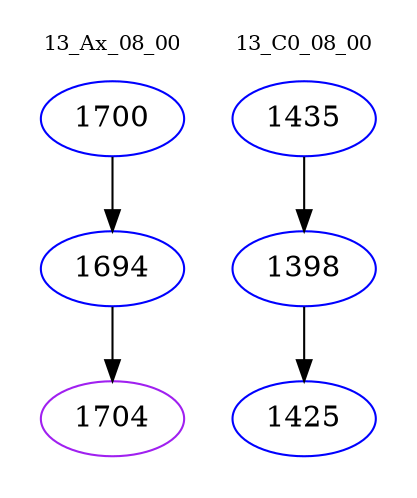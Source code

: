 digraph{
subgraph cluster_0 {
color = white
label = "13_Ax_08_00";
fontsize=10;
T0_1700 [label="1700", color="blue"]
T0_1700 -> T0_1694 [color="black"]
T0_1694 [label="1694", color="blue"]
T0_1694 -> T0_1704 [color="black"]
T0_1704 [label="1704", color="purple"]
}
subgraph cluster_1 {
color = white
label = "13_C0_08_00";
fontsize=10;
T1_1435 [label="1435", color="blue"]
T1_1435 -> T1_1398 [color="black"]
T1_1398 [label="1398", color="blue"]
T1_1398 -> T1_1425 [color="black"]
T1_1425 [label="1425", color="blue"]
}
}
